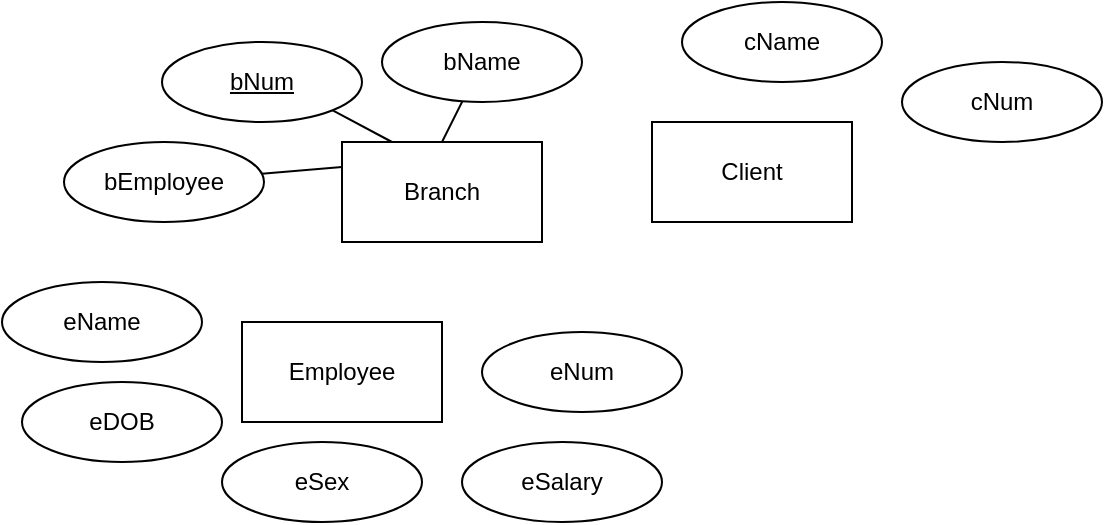 <mxfile version="24.8.3">
  <diagram id="R2lEEEUBdFMjLlhIrx00" name="Page-1">
    <mxGraphModel dx="387" dy="207" grid="1" gridSize="10" guides="1" tooltips="1" connect="1" arrows="1" fold="1" page="1" pageScale="1" pageWidth="850" pageHeight="1100" math="0" shadow="0" extFonts="Permanent Marker^https://fonts.googleapis.com/css?family=Permanent+Marker">
      <root>
        <mxCell id="0" />
        <mxCell id="1" parent="0" />
        <mxCell id="Oi1S64GzBulodLDOKAPP-1" value="Branch" style="html=1;dashed=0;whiteSpace=wrap;" vertex="1" parent="1">
          <mxGeometry x="270" y="100" width="100" height="50" as="geometry" />
        </mxCell>
        <mxCell id="Oi1S64GzBulodLDOKAPP-12" style="rounded=0;orthogonalLoop=1;jettySize=auto;html=1;exitX=1;exitY=1;exitDx=0;exitDy=0;entryX=0.25;entryY=0;entryDx=0;entryDy=0;endArrow=none;endFill=0;" edge="1" parent="1" source="Oi1S64GzBulodLDOKAPP-2" target="Oi1S64GzBulodLDOKAPP-1">
          <mxGeometry relative="1" as="geometry" />
        </mxCell>
        <mxCell id="Oi1S64GzBulodLDOKAPP-2" value="&lt;u&gt;bNum&lt;/u&gt;" style="ellipse;whiteSpace=wrap;html=1;align=center;" vertex="1" parent="1">
          <mxGeometry x="180" y="50" width="100" height="40" as="geometry" />
        </mxCell>
        <mxCell id="Oi1S64GzBulodLDOKAPP-14" style="rounded=0;orthogonalLoop=1;jettySize=auto;html=1;entryX=0.5;entryY=0;entryDx=0;entryDy=0;endArrow=none;endFill=0;" edge="1" parent="1" source="Oi1S64GzBulodLDOKAPP-3" target="Oi1S64GzBulodLDOKAPP-1">
          <mxGeometry relative="1" as="geometry" />
        </mxCell>
        <mxCell id="Oi1S64GzBulodLDOKAPP-3" value="bName" style="ellipse;whiteSpace=wrap;html=1;align=center;" vertex="1" parent="1">
          <mxGeometry x="290" y="40" width="100" height="40" as="geometry" />
        </mxCell>
        <mxCell id="Oi1S64GzBulodLDOKAPP-11" style="rounded=0;orthogonalLoop=1;jettySize=auto;html=1;entryX=0;entryY=0.25;entryDx=0;entryDy=0;endArrow=none;endFill=0;" edge="1" parent="1" source="Oi1S64GzBulodLDOKAPP-4" target="Oi1S64GzBulodLDOKAPP-1">
          <mxGeometry relative="1" as="geometry" />
        </mxCell>
        <mxCell id="Oi1S64GzBulodLDOKAPP-4" value="bEmployee" style="ellipse;whiteSpace=wrap;html=1;align=center;" vertex="1" parent="1">
          <mxGeometry x="131" y="100" width="100" height="40" as="geometry" />
        </mxCell>
        <mxCell id="Oi1S64GzBulodLDOKAPP-5" value="Client" style="html=1;dashed=0;whiteSpace=wrap;" vertex="1" parent="1">
          <mxGeometry x="425" y="90" width="100" height="50" as="geometry" />
        </mxCell>
        <mxCell id="Oi1S64GzBulodLDOKAPP-7" value="cName" style="ellipse;whiteSpace=wrap;html=1;align=center;" vertex="1" parent="1">
          <mxGeometry x="440" y="30" width="100" height="40" as="geometry" />
        </mxCell>
        <mxCell id="Oi1S64GzBulodLDOKAPP-8" value="cNum" style="ellipse;whiteSpace=wrap;html=1;align=center;" vertex="1" parent="1">
          <mxGeometry x="550" y="60" width="100" height="40" as="geometry" />
        </mxCell>
        <mxCell id="Oi1S64GzBulodLDOKAPP-9" value="Employee" style="html=1;dashed=0;whiteSpace=wrap;" vertex="1" parent="1">
          <mxGeometry x="220" y="190" width="100" height="50" as="geometry" />
        </mxCell>
        <mxCell id="Oi1S64GzBulodLDOKAPP-10" value="eName" style="ellipse;whiteSpace=wrap;html=1;align=center;" vertex="1" parent="1">
          <mxGeometry x="100" y="170" width="100" height="40" as="geometry" />
        </mxCell>
        <mxCell id="Oi1S64GzBulodLDOKAPP-15" value="eDOB" style="ellipse;whiteSpace=wrap;html=1;align=center;" vertex="1" parent="1">
          <mxGeometry x="110" y="220" width="100" height="40" as="geometry" />
        </mxCell>
        <mxCell id="Oi1S64GzBulodLDOKAPP-16" value="eSex" style="ellipse;whiteSpace=wrap;html=1;align=center;" vertex="1" parent="1">
          <mxGeometry x="210" y="250" width="100" height="40" as="geometry" />
        </mxCell>
        <mxCell id="Oi1S64GzBulodLDOKAPP-17" value="eSalary" style="ellipse;whiteSpace=wrap;html=1;align=center;" vertex="1" parent="1">
          <mxGeometry x="330" y="250" width="100" height="40" as="geometry" />
        </mxCell>
        <mxCell id="Oi1S64GzBulodLDOKAPP-18" value="eNum" style="ellipse;whiteSpace=wrap;html=1;align=center;" vertex="1" parent="1">
          <mxGeometry x="340" y="195" width="100" height="40" as="geometry" />
        </mxCell>
      </root>
    </mxGraphModel>
  </diagram>
</mxfile>
